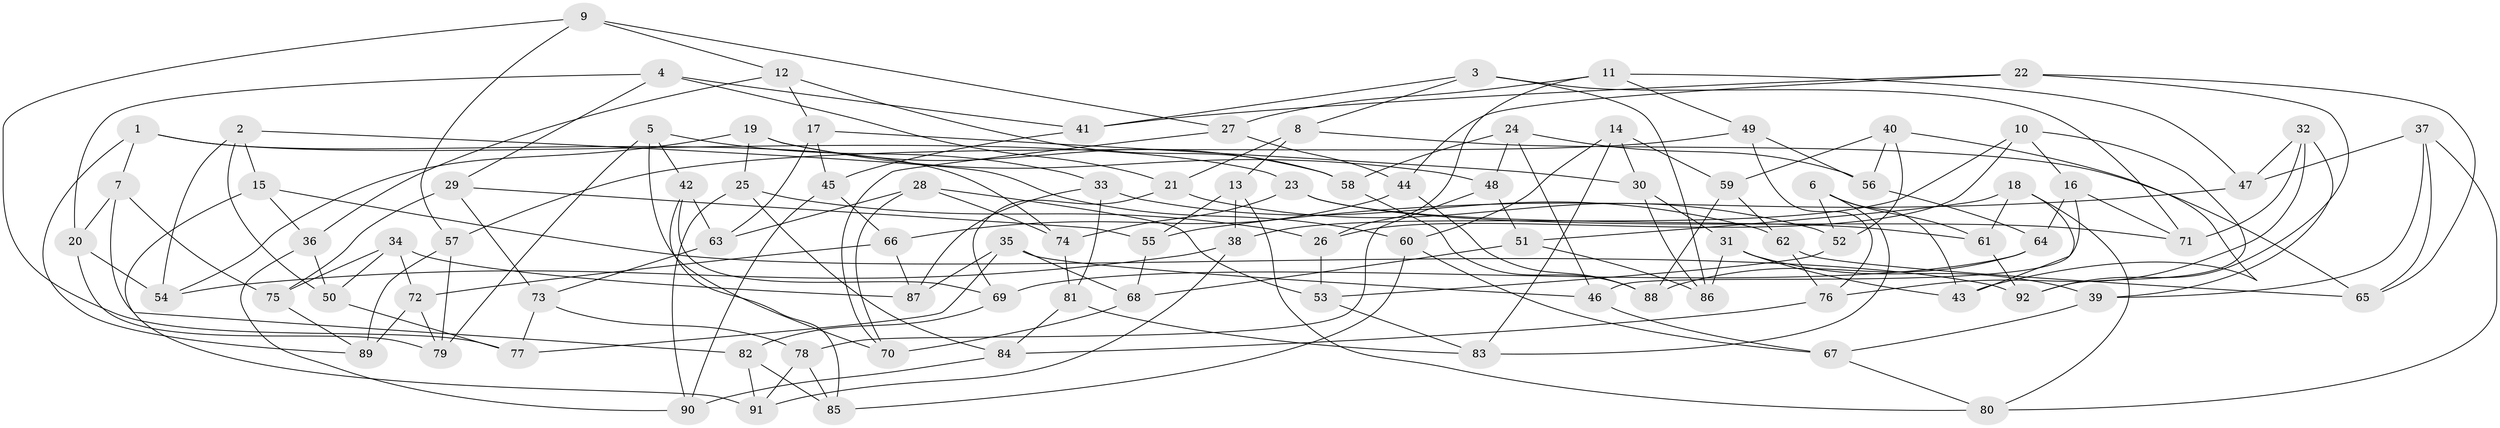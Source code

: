 // Generated by graph-tools (version 1.1) at 2025/38/03/09/25 02:38:08]
// undirected, 92 vertices, 184 edges
graph export_dot {
graph [start="1"]
  node [color=gray90,style=filled];
  1;
  2;
  3;
  4;
  5;
  6;
  7;
  8;
  9;
  10;
  11;
  12;
  13;
  14;
  15;
  16;
  17;
  18;
  19;
  20;
  21;
  22;
  23;
  24;
  25;
  26;
  27;
  28;
  29;
  30;
  31;
  32;
  33;
  34;
  35;
  36;
  37;
  38;
  39;
  40;
  41;
  42;
  43;
  44;
  45;
  46;
  47;
  48;
  49;
  50;
  51;
  52;
  53;
  54;
  55;
  56;
  57;
  58;
  59;
  60;
  61;
  62;
  63;
  64;
  65;
  66;
  67;
  68;
  69;
  70;
  71;
  72;
  73;
  74;
  75;
  76;
  77;
  78;
  79;
  80;
  81;
  82;
  83;
  84;
  85;
  86;
  87;
  88;
  89;
  90;
  91;
  92;
  1 -- 23;
  1 -- 74;
  1 -- 89;
  1 -- 7;
  2 -- 60;
  2 -- 54;
  2 -- 50;
  2 -- 15;
  3 -- 86;
  3 -- 41;
  3 -- 8;
  3 -- 71;
  4 -- 29;
  4 -- 41;
  4 -- 20;
  4 -- 21;
  5 -- 33;
  5 -- 79;
  5 -- 70;
  5 -- 42;
  6 -- 52;
  6 -- 43;
  6 -- 61;
  6 -- 83;
  7 -- 75;
  7 -- 82;
  7 -- 20;
  8 -- 13;
  8 -- 21;
  8 -- 65;
  9 -- 27;
  9 -- 57;
  9 -- 12;
  9 -- 77;
  10 -- 26;
  10 -- 92;
  10 -- 38;
  10 -- 16;
  11 -- 47;
  11 -- 49;
  11 -- 26;
  11 -- 27;
  12 -- 58;
  12 -- 36;
  12 -- 17;
  13 -- 55;
  13 -- 80;
  13 -- 38;
  14 -- 83;
  14 -- 30;
  14 -- 60;
  14 -- 59;
  15 -- 92;
  15 -- 36;
  15 -- 91;
  16 -- 64;
  16 -- 46;
  16 -- 71;
  17 -- 63;
  17 -- 45;
  17 -- 30;
  18 -- 43;
  18 -- 61;
  18 -- 80;
  18 -- 51;
  19 -- 48;
  19 -- 58;
  19 -- 54;
  19 -- 25;
  20 -- 79;
  20 -- 54;
  21 -- 69;
  21 -- 52;
  22 -- 65;
  22 -- 41;
  22 -- 92;
  22 -- 44;
  23 -- 71;
  23 -- 61;
  23 -- 74;
  24 -- 46;
  24 -- 58;
  24 -- 48;
  24 -- 56;
  25 -- 84;
  25 -- 90;
  25 -- 26;
  26 -- 53;
  27 -- 70;
  27 -- 44;
  28 -- 74;
  28 -- 53;
  28 -- 70;
  28 -- 63;
  29 -- 75;
  29 -- 55;
  29 -- 73;
  30 -- 86;
  30 -- 31;
  31 -- 39;
  31 -- 43;
  31 -- 86;
  32 -- 71;
  32 -- 39;
  32 -- 47;
  32 -- 76;
  33 -- 81;
  33 -- 87;
  33 -- 62;
  34 -- 87;
  34 -- 50;
  34 -- 75;
  34 -- 72;
  35 -- 68;
  35 -- 87;
  35 -- 77;
  35 -- 46;
  36 -- 90;
  36 -- 50;
  37 -- 39;
  37 -- 80;
  37 -- 65;
  37 -- 47;
  38 -- 91;
  38 -- 54;
  39 -- 67;
  40 -- 52;
  40 -- 59;
  40 -- 56;
  40 -- 43;
  41 -- 45;
  42 -- 85;
  42 -- 63;
  42 -- 69;
  44 -- 66;
  44 -- 88;
  45 -- 66;
  45 -- 90;
  46 -- 67;
  47 -- 55;
  48 -- 51;
  48 -- 78;
  49 -- 56;
  49 -- 76;
  49 -- 57;
  50 -- 77;
  51 -- 68;
  51 -- 86;
  52 -- 53;
  53 -- 83;
  55 -- 68;
  56 -- 64;
  57 -- 79;
  57 -- 89;
  58 -- 88;
  59 -- 88;
  59 -- 62;
  60 -- 85;
  60 -- 67;
  61 -- 92;
  62 -- 65;
  62 -- 76;
  63 -- 73;
  64 -- 88;
  64 -- 69;
  66 -- 87;
  66 -- 72;
  67 -- 80;
  68 -- 70;
  69 -- 82;
  72 -- 79;
  72 -- 89;
  73 -- 78;
  73 -- 77;
  74 -- 81;
  75 -- 89;
  76 -- 84;
  78 -- 85;
  78 -- 91;
  81 -- 83;
  81 -- 84;
  82 -- 91;
  82 -- 85;
  84 -- 90;
}
